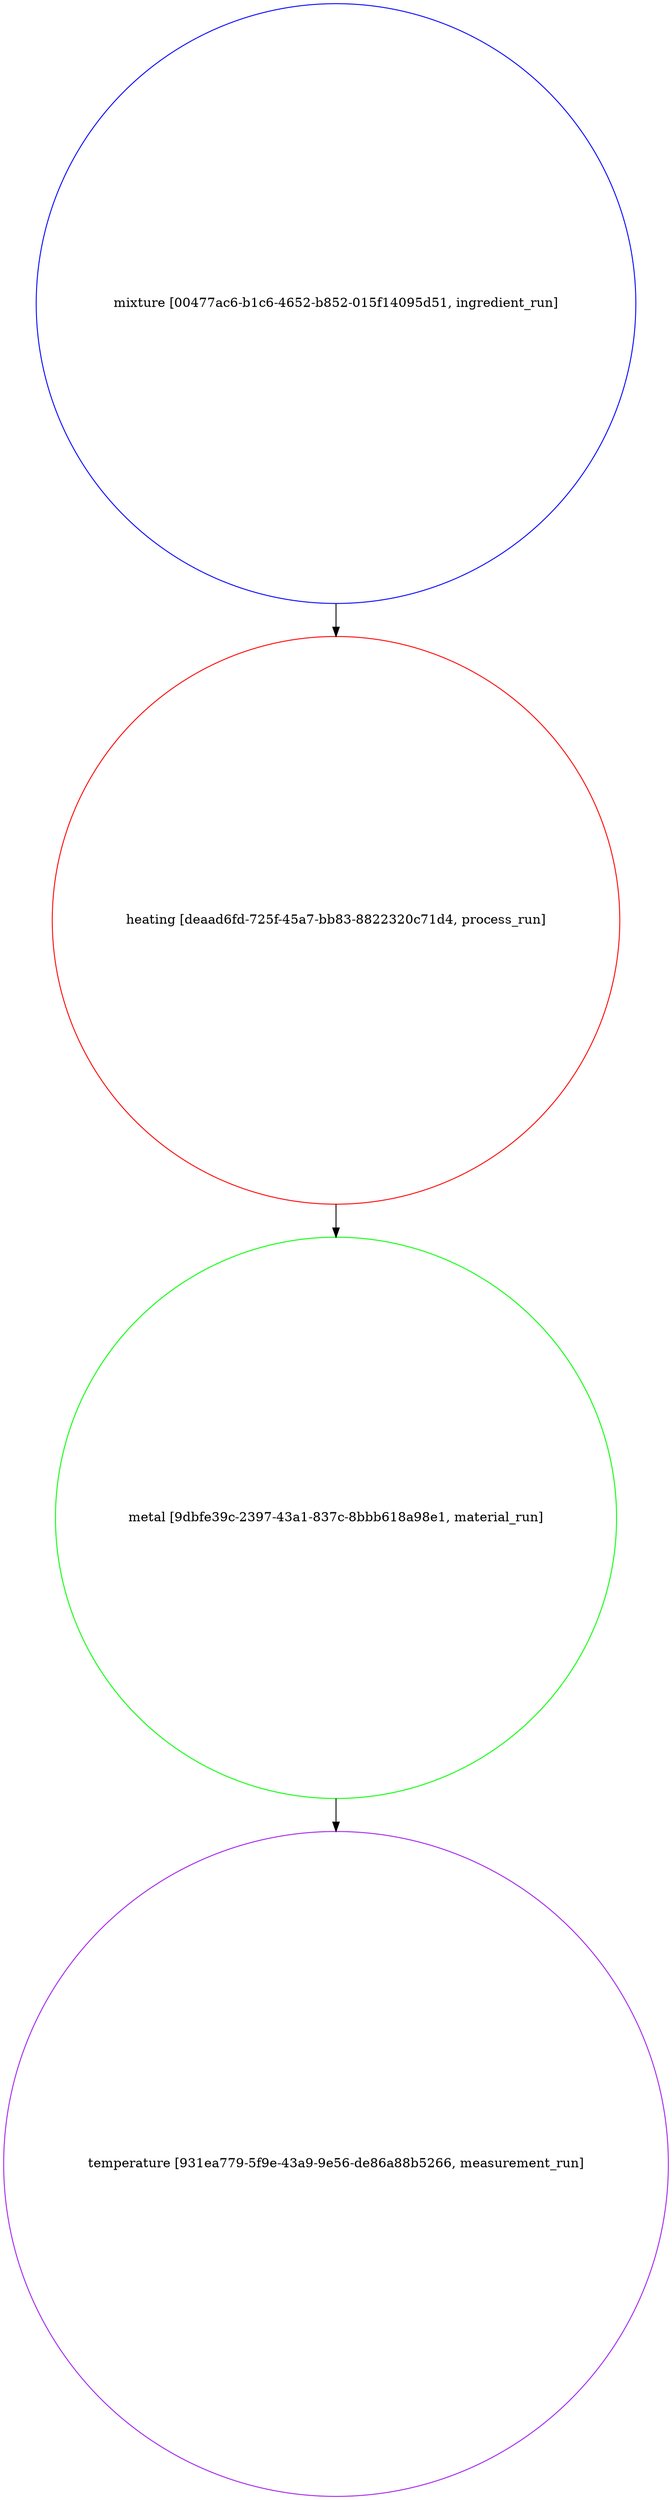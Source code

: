 strict digraph "76ddb738-4a4b-40e6-837f-4bd28d79ebba" {
	graph [bb="0,0,725.34,2718.2",
		name="76ddb738-4a4b-40e6-837f-4bd28d79ebba"
	];
	node [label="\N"];
	"mixture [00477ac6-b1c6-4652-b852-015f14095d51, ingredient_run]"	 [color=blue,
		height=9.0811,
		object="{\"absolute_quantity\": null, \"file_links\": [], \"labels\": [], \"mass_fraction\": null, \"material\": null, \"name\": \"mixture\", \"notes\": \
null, \"number_fraction\": null, \"process\": {\"id\": \"deaad6fd-725f-45a7-bb83-8822320c71d4\", \"scope\": \"auto\", \"type\": \"link_by_uid\"}, \"\
spec\": {\"id\": \"d1577f96-e3e3-44b9-ba71-3a075b602218\", \"scope\": \"auto\", \"type\": \"link_by_uid\"}, \"tags\": [], \"type\": \"ingredient_run\", \"\
uids\": {\"auto\": \"00477ac6-b1c6-4652-b852-015f14095d51\"}, \"volume_fraction\": null}",
		pos="362.67,2391.2",
		shape=circle,
		type=ingredient_run,
		uuid="00477ac6-b1c6-4652-b852-015f14095d51",
		width=9.0811];
	"heating [deaad6fd-725f-45a7-bb83-8822320c71d4, process_run]"	 [color=red,
		height=8.5937,
		object="{\"conditions\": [], \"file_links\": [], \"name\": \"heating\", \"notes\": null, \"parameters\": [], \"source\": null, \"spec\": {\"id\": \"9590d31f-433d-400d-b583-4663cc3f2d7c\", \"\
scope\": \"auto\", \"type\": \"link_by_uid\"}, \"tags\": [], \"type\": \"process_run\", \"uids\": {\"auto\": \"deaad6fd-725f-45a7-bb83-8822320c71d4\"}}",
		pos="362.67,1719",
		shape=circle,
		type=process_run,
		uuid="deaad6fd-725f-45a7-bb83-8822320c71d4",
		width=8.5937];
	"mixture [00477ac6-b1c6-4652-b852-015f14095d51, ingredient_run]" -> "heating [deaad6fd-725f-45a7-bb83-8822320c71d4, process_run]"	 [pos="e,362.67,2028.4 362.67,2064 362.67,2055.5 362.67,2047.1 362.67,2038.7"];
	"metal [9dbfe39c-2397-43a1-837c-8bbb618a98e1, material_run]"	 [color=green,
		height=8.5034,
		object="{\"file_links\": [], \"name\": \"metal\", \"notes\": null, \"process\": {\"id\": \"deaad6fd-725f-45a7-bb83-8822320c71d4\", \"scope\": \"auto\", \"type\": \"\
link_by_uid\"}, \"sample_type\": \"unknown\", \"spec\": {\"id\": \"20ce09af-81ef-4025-801f-6c773af4acad\", \"scope\": \"auto\", \"type\": \"link_by_\
uid\"}, \"tags\": [], \"type\": \"material_run\", \"uids\": {\"auto\": \"9dbfe39c-2397-43a1-837c-8bbb618a98e1\"}}",
		pos="362.67,1067.5",
		shape=circle,
		type=material_run,
		uuid="9dbfe39c-2397-43a1-837c-8bbb618a98e1",
		width=8.5034];
	"heating [deaad6fd-725f-45a7-bb83-8822320c71d4, process_run]" -> "metal [9dbfe39c-2397-43a1-837c-8bbb618a98e1, material_run]"	 [pos="e,362.67,1373.9 362.67,1409.4 362.67,1401 362.67,1392.6 362.67,1384.2"];
	"temperature [931ea779-5f9e-43a9-9e56-de86a88b5266, measurement_run]"	 [color=purple,
		height=10.074,
		object="{\"conditions\": [], \"file_links\": [], \"material\": {\"id\": \"9dbfe39c-2397-43a1-837c-8bbb618a98e1\", \"scope\": \"auto\", \"type\": \"link_by_\
uid\"}, \"name\": \"temperature\", \"notes\": null, \"parameters\": [], \"properties\": [], \"source\": null, \"spec\": {\"id\": \"9a57fece-3aab-4e78-a26a-40ecb98cc5e1\", \"\
scope\": \"auto\", \"type\": \"link_by_uid\"}, \"tags\": [], \"type\": \"measurement_run\", \"uids\": {\"auto\": \"931ea779-5f9e-43a9-9e56-de86a88b5266\"}}",
		pos="362.67,362.67",
		shape=circle,
		type=measurement_run,
		uuid="931ea779-5f9e-43a9-9e56-de86a88b5266",
		width=10.074];
	"metal [9dbfe39c-2397-43a1-837c-8bbb618a98e1, material_run]" -> "temperature [931ea779-5f9e-43a9-9e56-de86a88b5266, measurement_run]"	 [pos="e,362.67,725.34 362.67,761.15 362.67,752.6 362.67,744.03 362.67,735.43"];
}
